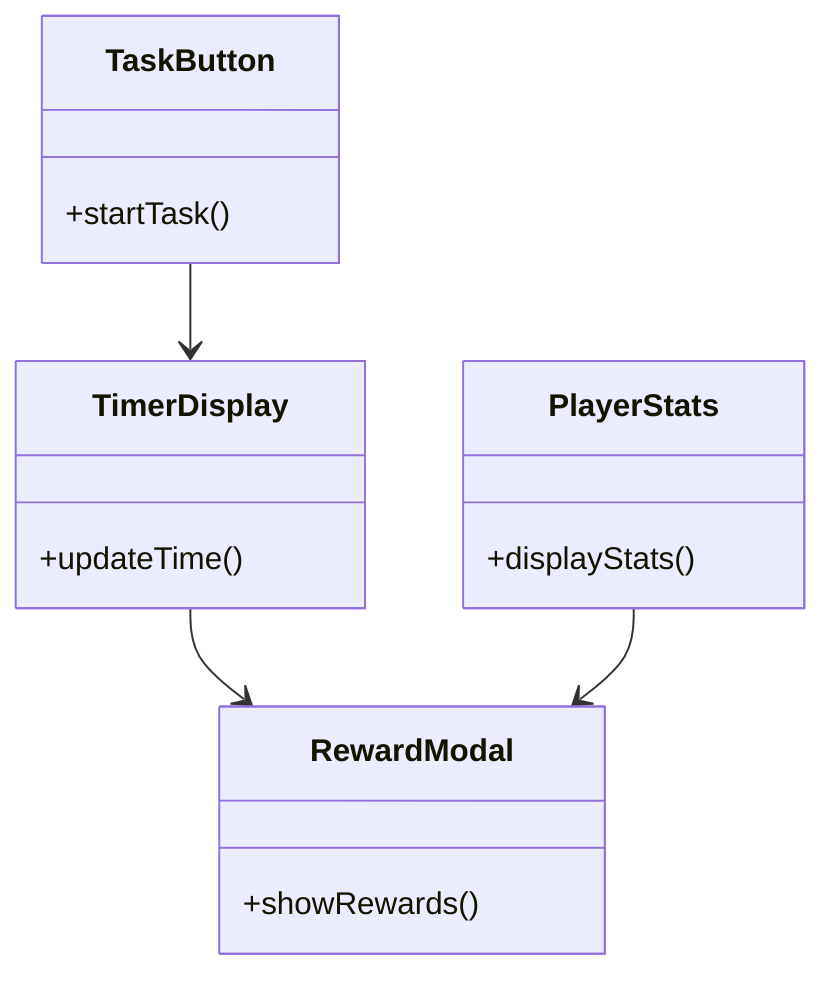 classDiagram
  class TaskButton {
    +startTask()
  }
  class TimerDisplay {
    +updateTime()
  }
  class RewardModal {
    +showRewards()
  }
  class PlayerStats {
    +displayStats()
  }
  TaskButton --> TimerDisplay
  TimerDisplay --> RewardModal
  PlayerStats --> RewardModal